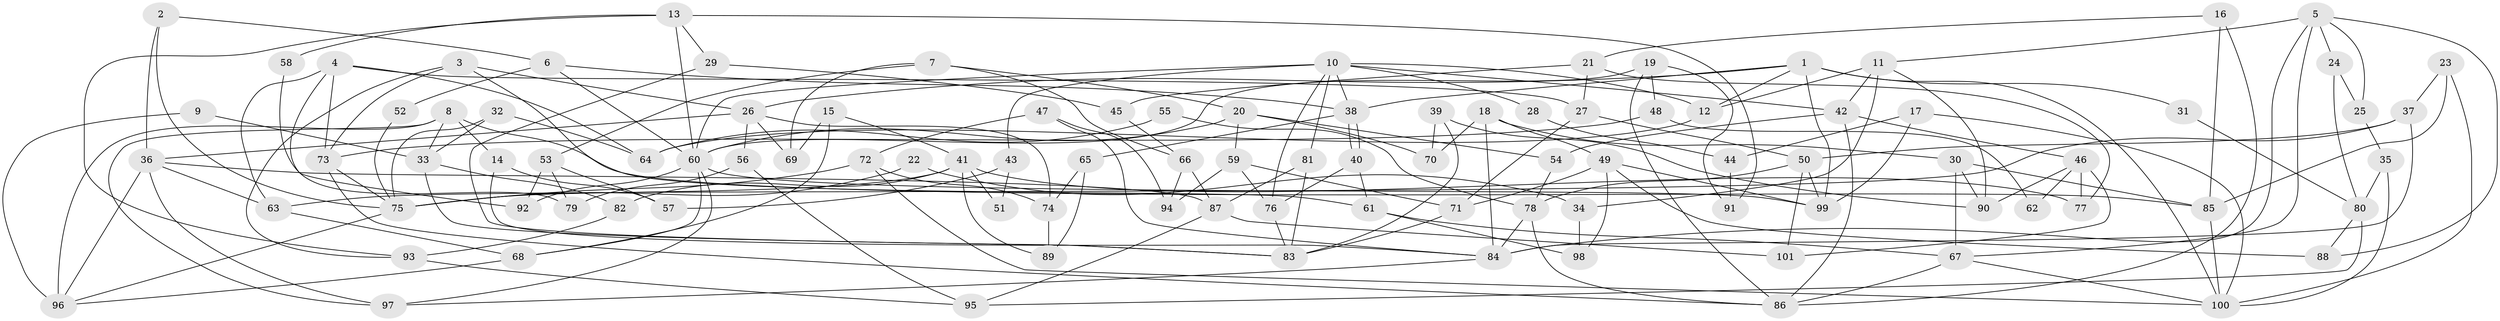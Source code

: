 // Generated by graph-tools (version 1.1) at 2025/36/03/09/25 02:36:03]
// undirected, 101 vertices, 202 edges
graph export_dot {
graph [start="1"]
  node [color=gray90,style=filled];
  1;
  2;
  3;
  4;
  5;
  6;
  7;
  8;
  9;
  10;
  11;
  12;
  13;
  14;
  15;
  16;
  17;
  18;
  19;
  20;
  21;
  22;
  23;
  24;
  25;
  26;
  27;
  28;
  29;
  30;
  31;
  32;
  33;
  34;
  35;
  36;
  37;
  38;
  39;
  40;
  41;
  42;
  43;
  44;
  45;
  46;
  47;
  48;
  49;
  50;
  51;
  52;
  53;
  54;
  55;
  56;
  57;
  58;
  59;
  60;
  61;
  62;
  63;
  64;
  65;
  66;
  67;
  68;
  69;
  70;
  71;
  72;
  73;
  74;
  75;
  76;
  77;
  78;
  79;
  80;
  81;
  82;
  83;
  84;
  85;
  86;
  87;
  88;
  89;
  90;
  91;
  92;
  93;
  94;
  95;
  96;
  97;
  98;
  99;
  100;
  101;
  1 -- 26;
  1 -- 38;
  1 -- 12;
  1 -- 31;
  1 -- 99;
  1 -- 100;
  2 -- 6;
  2 -- 36;
  2 -- 75;
  3 -- 61;
  3 -- 73;
  3 -- 26;
  3 -- 93;
  4 -- 64;
  4 -- 73;
  4 -- 27;
  4 -- 63;
  4 -- 92;
  5 -- 84;
  5 -- 67;
  5 -- 11;
  5 -- 24;
  5 -- 25;
  5 -- 88;
  6 -- 60;
  6 -- 38;
  6 -- 52;
  7 -- 20;
  7 -- 69;
  7 -- 53;
  7 -- 66;
  8 -- 97;
  8 -- 85;
  8 -- 14;
  8 -- 33;
  8 -- 96;
  9 -- 33;
  9 -- 96;
  10 -- 81;
  10 -- 42;
  10 -- 12;
  10 -- 28;
  10 -- 38;
  10 -- 43;
  10 -- 60;
  10 -- 76;
  11 -- 12;
  11 -- 34;
  11 -- 42;
  11 -- 90;
  12 -- 64;
  13 -- 29;
  13 -- 60;
  13 -- 58;
  13 -- 91;
  13 -- 93;
  14 -- 84;
  14 -- 57;
  15 -- 41;
  15 -- 68;
  15 -- 69;
  16 -- 85;
  16 -- 21;
  16 -- 86;
  17 -- 99;
  17 -- 100;
  17 -- 44;
  18 -- 84;
  18 -- 30;
  18 -- 49;
  18 -- 70;
  19 -- 60;
  19 -- 86;
  19 -- 48;
  19 -- 91;
  20 -- 54;
  20 -- 59;
  20 -- 60;
  20 -- 70;
  21 -- 77;
  21 -- 27;
  21 -- 45;
  22 -- 75;
  22 -- 34;
  23 -- 37;
  23 -- 85;
  23 -- 100;
  24 -- 80;
  24 -- 25;
  25 -- 35;
  26 -- 36;
  26 -- 56;
  26 -- 69;
  26 -- 74;
  27 -- 71;
  27 -- 50;
  28 -- 44;
  29 -- 83;
  29 -- 45;
  30 -- 90;
  30 -- 67;
  30 -- 85;
  31 -- 80;
  32 -- 33;
  32 -- 75;
  32 -- 64;
  33 -- 82;
  33 -- 83;
  34 -- 98;
  35 -- 100;
  35 -- 80;
  36 -- 97;
  36 -- 96;
  36 -- 63;
  36 -- 87;
  37 -- 63;
  37 -- 50;
  37 -- 84;
  38 -- 40;
  38 -- 40;
  38 -- 65;
  39 -- 83;
  39 -- 70;
  39 -- 90;
  40 -- 76;
  40 -- 61;
  41 -- 89;
  41 -- 75;
  41 -- 51;
  41 -- 77;
  41 -- 82;
  42 -- 46;
  42 -- 54;
  42 -- 86;
  43 -- 57;
  43 -- 51;
  44 -- 91;
  45 -- 66;
  46 -- 90;
  46 -- 101;
  46 -- 62;
  46 -- 77;
  47 -- 72;
  47 -- 84;
  47 -- 94;
  48 -- 73;
  48 -- 62;
  49 -- 99;
  49 -- 71;
  49 -- 88;
  49 -- 98;
  50 -- 99;
  50 -- 78;
  50 -- 101;
  52 -- 75;
  53 -- 92;
  53 -- 57;
  53 -- 79;
  54 -- 78;
  55 -- 64;
  55 -- 78;
  56 -- 95;
  56 -- 79;
  58 -- 79;
  59 -- 76;
  59 -- 94;
  59 -- 71;
  60 -- 68;
  60 -- 92;
  60 -- 97;
  60 -- 99;
  61 -- 67;
  61 -- 98;
  63 -- 68;
  65 -- 74;
  65 -- 89;
  66 -- 87;
  66 -- 94;
  67 -- 86;
  67 -- 100;
  68 -- 96;
  71 -- 83;
  72 -- 100;
  72 -- 75;
  72 -- 74;
  73 -- 86;
  73 -- 75;
  74 -- 89;
  75 -- 96;
  76 -- 83;
  78 -- 86;
  78 -- 84;
  80 -- 88;
  80 -- 95;
  81 -- 87;
  81 -- 83;
  82 -- 93;
  84 -- 97;
  85 -- 100;
  87 -- 95;
  87 -- 101;
  93 -- 95;
}
